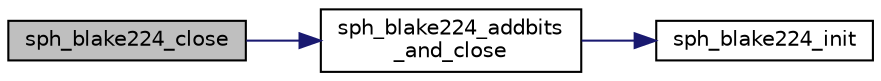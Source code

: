 digraph "sph_blake224_close"
{
 // LATEX_PDF_SIZE
  edge [fontname="Helvetica",fontsize="10",labelfontname="Helvetica",labelfontsize="10"];
  node [fontname="Helvetica",fontsize="10",shape=record];
  rankdir="LR";
  Node3 [label="sph_blake224_close",height=0.2,width=0.4,color="black", fillcolor="grey75", style="filled", fontcolor="black",tooltip=" "];
  Node3 -> Node4 [color="midnightblue",fontsize="10",style="solid",fontname="Helvetica"];
  Node4 [label="sph_blake224_addbits\l_and_close",height=0.2,width=0.4,color="black", fillcolor="white", style="filled",URL="$sph__blake_8h.html#a625237497b55ca8e0ba614cb5cd8d420",tooltip=" "];
  Node4 -> Node5 [color="midnightblue",fontsize="10",style="solid",fontname="Helvetica"];
  Node5 [label="sph_blake224_init",height=0.2,width=0.4,color="black", fillcolor="white", style="filled",URL="$sph__blake_8h.html#a346ad2ca450ff8f602ce69d62dc1804a",tooltip=" "];
}
